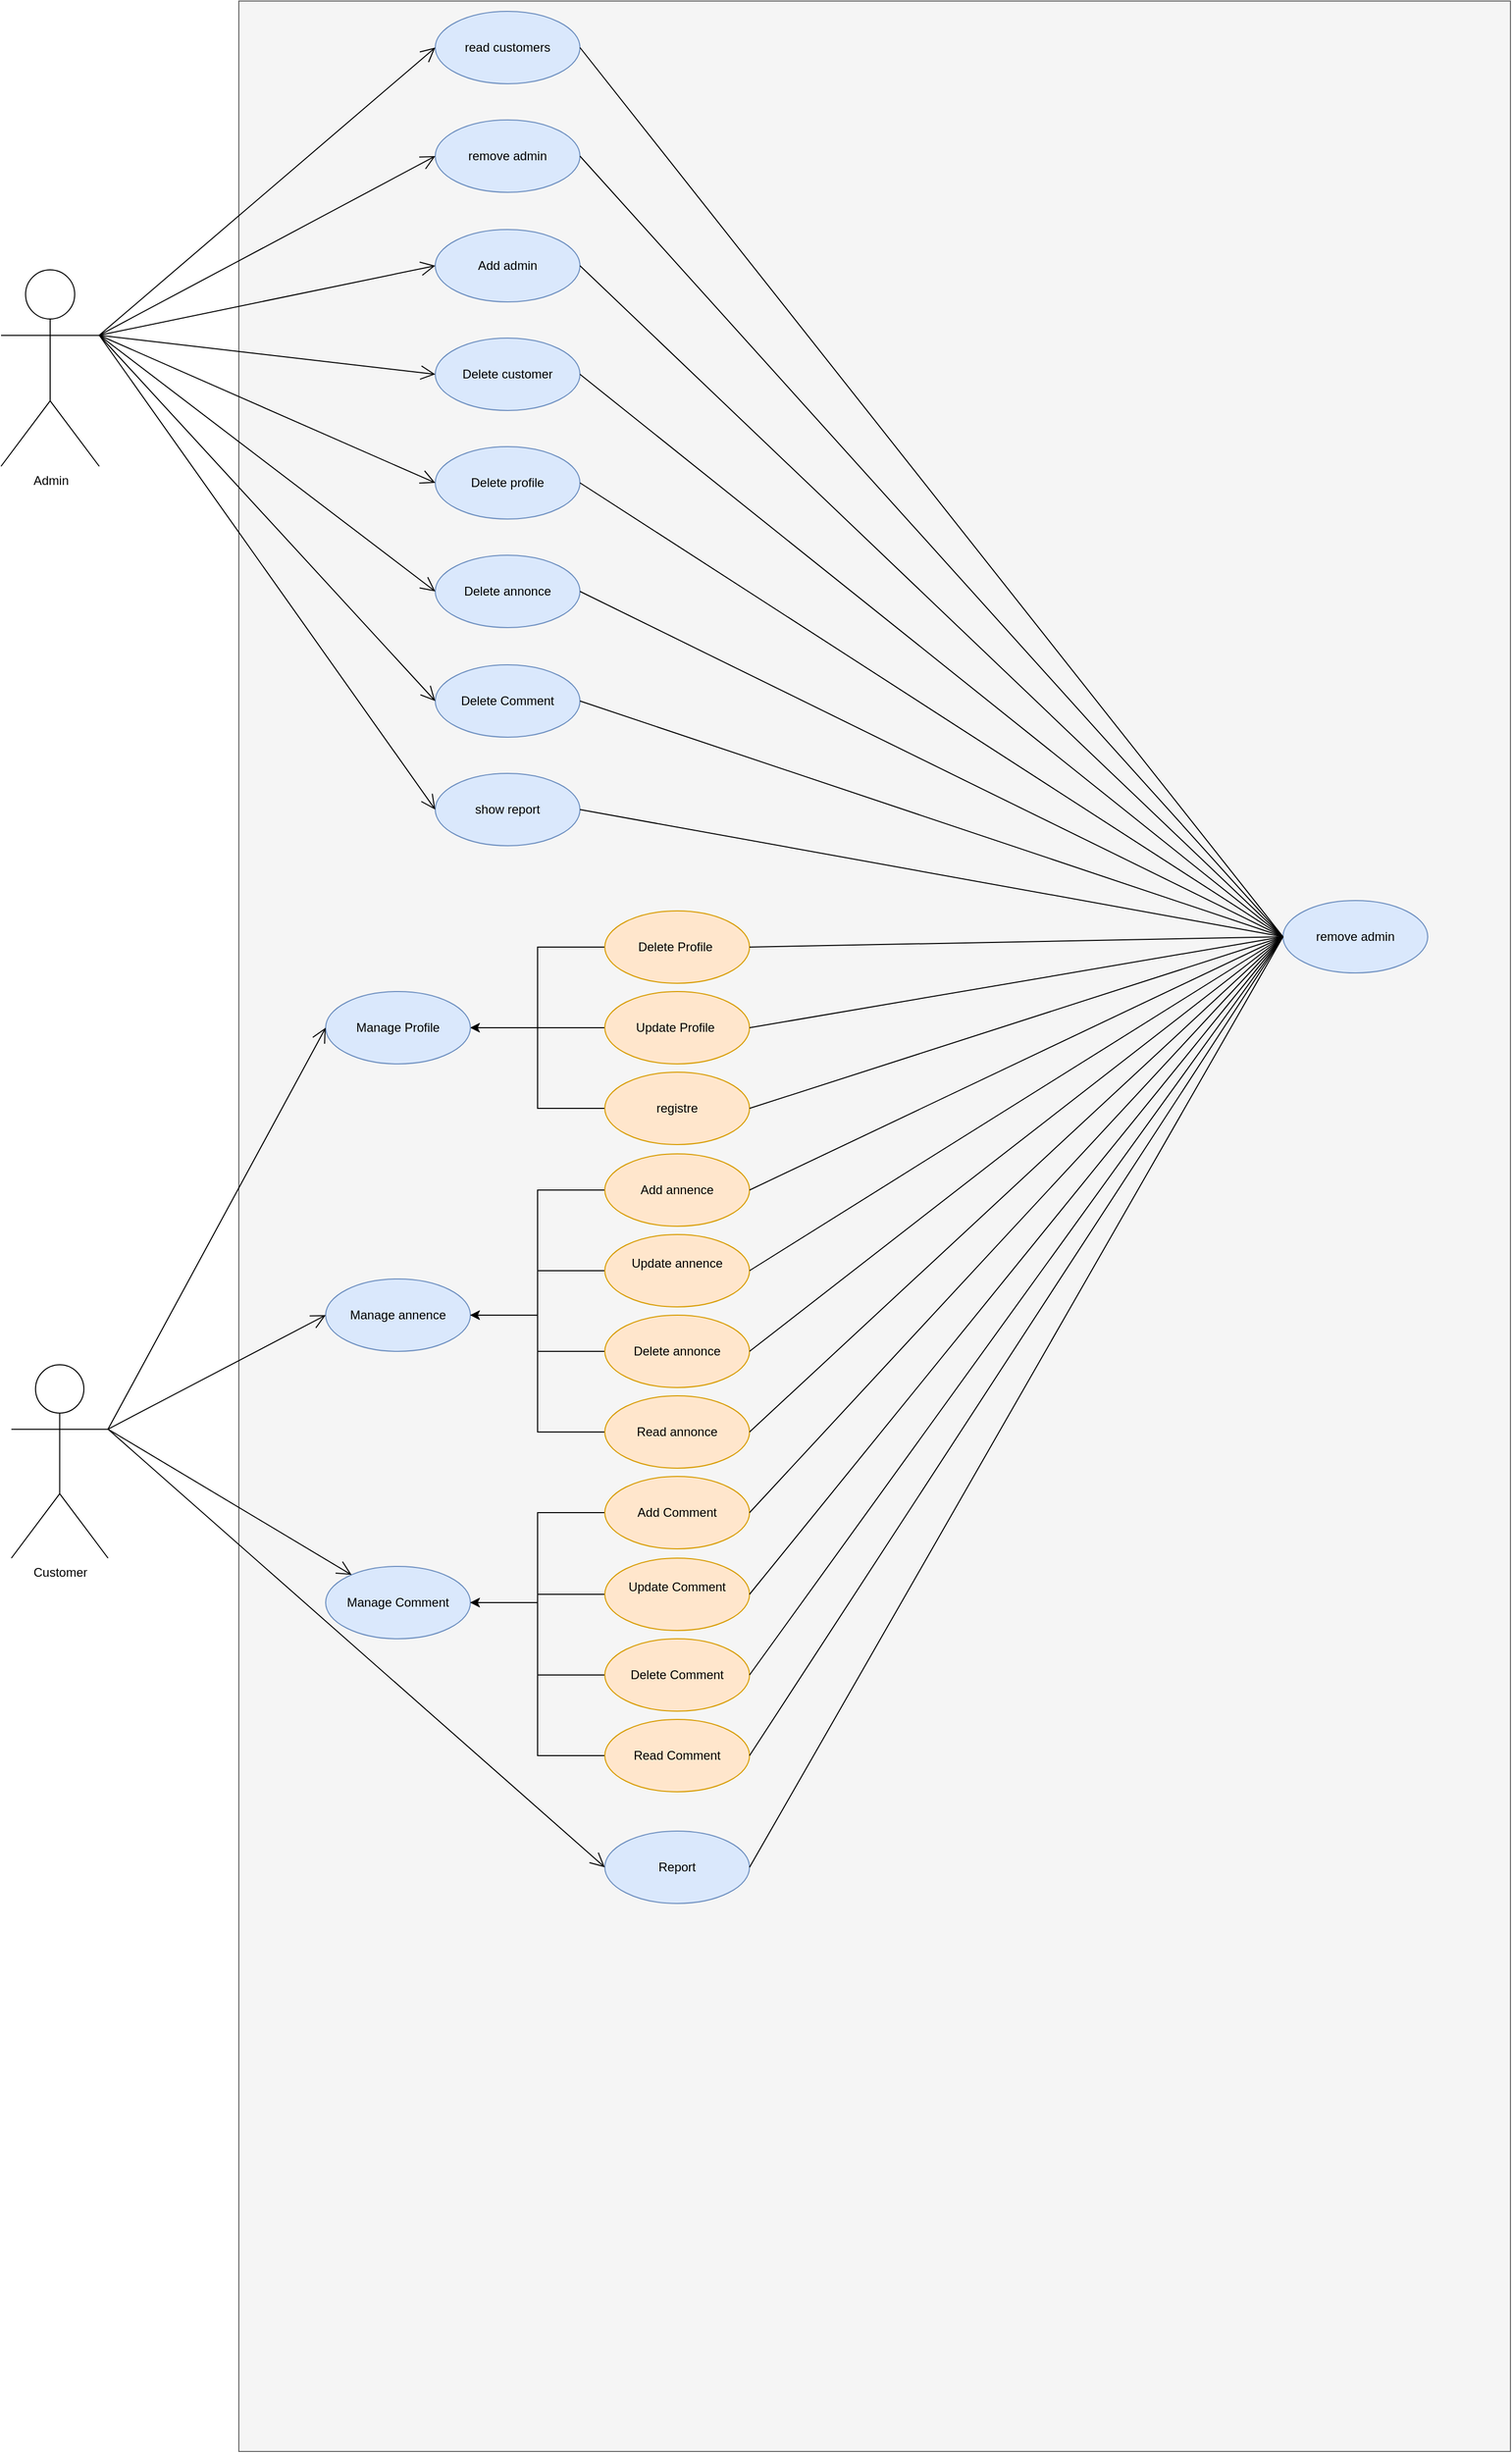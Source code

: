 <mxfile version="21.0.6" type="device"><diagram name="Page-1" id="Nf6yrTBonCZqh_wtfEv4"><mxGraphModel dx="1600" dy="905" grid="1" gridSize="10" guides="1" tooltips="1" connect="1" arrows="1" fold="1" page="1" pageScale="1" pageWidth="827" pageHeight="1169" math="0" shadow="0"><root><mxCell id="0"/><mxCell id="1" parent="0"/><mxCell id="KdP9rJ7mCcGD301H80Jp-52" value="" style="html=1;whiteSpace=wrap;movable=1;resizable=1;rotatable=1;deletable=1;editable=1;locked=0;connectable=1;fillColor=#f5f5f5;fontColor=#333333;strokeColor=#666666;" parent="1" vertex="1"><mxGeometry x="260" y="80" width="1230" height="2370" as="geometry"/></mxCell><mxCell id="KdP9rJ7mCcGD301H80Jp-54" value="Admin" style="shape=umlActor;verticalLabelPosition=bottom;verticalAlign=top;html=1;outlineConnect=0;" parent="1" vertex="1"><mxGeometry x="30" y="340" width="95" height="190" as="geometry"/></mxCell><mxCell id="KdP9rJ7mCcGD301H80Jp-55" value="Customer" style="shape=umlActor;verticalLabelPosition=bottom;verticalAlign=top;html=1;outlineConnect=0;" parent="1" vertex="1"><mxGeometry x="40" y="1399" width="93.5" height="187" as="geometry"/></mxCell><mxCell id="KdP9rJ7mCcGD301H80Jp-57" style="edgeStyle=orthogonalEdgeStyle;rounded=0;orthogonalLoop=1;jettySize=auto;html=1;entryX=1;entryY=0.5;entryDx=0;entryDy=0;" parent="1" source="KdP9rJ7mCcGD301H80Jp-58" target="KdP9rJ7mCcGD301H80Jp-63" edge="1"><mxGeometry relative="1" as="geometry"/></mxCell><mxCell id="KdP9rJ7mCcGD301H80Jp-58" value="registre" style="ellipse;whiteSpace=wrap;html=1;fillColor=#ffe6cc;strokeColor=#d79b00;align=center;verticalAlign=middle;" parent="1" vertex="1"><mxGeometry x="614" y="1116" width="140" height="70" as="geometry"/></mxCell><mxCell id="KdP9rJ7mCcGD301H80Jp-59" style="edgeStyle=orthogonalEdgeStyle;rounded=0;orthogonalLoop=1;jettySize=auto;html=1;entryX=1;entryY=0.5;entryDx=0;entryDy=0;" parent="1" source="KdP9rJ7mCcGD301H80Jp-60" target="KdP9rJ7mCcGD301H80Jp-63" edge="1"><mxGeometry relative="1" as="geometry"/></mxCell><mxCell id="KdP9rJ7mCcGD301H80Jp-60" value="Delete Profile&amp;nbsp;" style="ellipse;whiteSpace=wrap;html=1;fillColor=#ffe6cc;strokeColor=#d79b00;align=center;verticalAlign=middle;" parent="1" vertex="1"><mxGeometry x="614" y="960" width="140" height="70" as="geometry"/></mxCell><mxCell id="KdP9rJ7mCcGD301H80Jp-61" style="edgeStyle=orthogonalEdgeStyle;rounded=0;orthogonalLoop=1;jettySize=auto;html=1;entryX=1;entryY=0.5;entryDx=0;entryDy=0;" parent="1" source="KdP9rJ7mCcGD301H80Jp-62" target="KdP9rJ7mCcGD301H80Jp-63" edge="1"><mxGeometry relative="1" as="geometry"/></mxCell><mxCell id="KdP9rJ7mCcGD301H80Jp-62" value="Update Profile&amp;nbsp;" style="ellipse;whiteSpace=wrap;html=1;strokeColor=#d79b00;fillColor=#ffe6cc;align=center;verticalAlign=middle;" parent="1" vertex="1"><mxGeometry x="614" y="1038" width="140" height="70" as="geometry"/></mxCell><mxCell id="KdP9rJ7mCcGD301H80Jp-63" value="Manage Profile" style="ellipse;whiteSpace=wrap;html=1;fillColor=#dae8fc;strokeColor=#6c8ebf;" parent="1" vertex="1"><mxGeometry x="344" y="1038" width="140" height="70" as="geometry"/></mxCell><mxCell id="KdP9rJ7mCcGD301H80Jp-64" value="Manage annence" style="ellipse;whiteSpace=wrap;html=1;fillColor=#dae8fc;strokeColor=#6c8ebf;" parent="1" vertex="1"><mxGeometry x="344" y="1316" width="140" height="70" as="geometry"/></mxCell><mxCell id="KdP9rJ7mCcGD301H80Jp-65" style="edgeStyle=orthogonalEdgeStyle;rounded=0;orthogonalLoop=1;jettySize=auto;html=1;entryX=1;entryY=0.5;entryDx=0;entryDy=0;" parent="1" source="KdP9rJ7mCcGD301H80Jp-66" target="KdP9rJ7mCcGD301H80Jp-64" edge="1"><mxGeometry relative="1" as="geometry"/></mxCell><mxCell id="KdP9rJ7mCcGD301H80Jp-66" value="Add annence" style="ellipse;whiteSpace=wrap;html=1;fillColor=#ffe6cc;strokeColor=#d79b00;align=center;verticalAlign=middle;" parent="1" vertex="1"><mxGeometry x="614" y="1195" width="140" height="70" as="geometry"/></mxCell><mxCell id="KdP9rJ7mCcGD301H80Jp-67" style="edgeStyle=orthogonalEdgeStyle;rounded=0;orthogonalLoop=1;jettySize=auto;html=1;entryX=1;entryY=0.5;entryDx=0;entryDy=0;" parent="1" source="KdP9rJ7mCcGD301H80Jp-68" target="KdP9rJ7mCcGD301H80Jp-64" edge="1"><mxGeometry relative="1" as="geometry"/></mxCell><mxCell id="KdP9rJ7mCcGD301H80Jp-68" value="Delete annonce" style="ellipse;whiteSpace=wrap;html=1;fillColor=#ffe6cc;strokeColor=#d79b00;align=center;verticalAlign=middle;" parent="1" vertex="1"><mxGeometry x="614" y="1351" width="140" height="70" as="geometry"/></mxCell><mxCell id="KdP9rJ7mCcGD301H80Jp-69" style="edgeStyle=orthogonalEdgeStyle;rounded=0;orthogonalLoop=1;jettySize=auto;html=1;entryX=1;entryY=0.5;entryDx=0;entryDy=0;" parent="1" source="KdP9rJ7mCcGD301H80Jp-70" target="KdP9rJ7mCcGD301H80Jp-64" edge="1"><mxGeometry relative="1" as="geometry"/></mxCell><mxCell id="KdP9rJ7mCcGD301H80Jp-70" value="Update annence&lt;br&gt;&amp;nbsp;" style="ellipse;whiteSpace=wrap;html=1;fillColor=#ffe6cc;strokeColor=#d79b00;align=center;verticalAlign=middle;" parent="1" vertex="1"><mxGeometry x="614" y="1273" width="140" height="70" as="geometry"/></mxCell><mxCell id="KdP9rJ7mCcGD301H80Jp-71" style="edgeStyle=orthogonalEdgeStyle;rounded=0;orthogonalLoop=1;jettySize=auto;html=1;entryX=1;entryY=0.5;entryDx=0;entryDy=0;" parent="1" source="KdP9rJ7mCcGD301H80Jp-72" target="KdP9rJ7mCcGD301H80Jp-64" edge="1"><mxGeometry relative="1" as="geometry"/></mxCell><mxCell id="KdP9rJ7mCcGD301H80Jp-72" value="Read annonce" style="ellipse;whiteSpace=wrap;html=1;fillColor=#ffe6cc;strokeColor=#d79b00;align=center;verticalAlign=middle;" parent="1" vertex="1"><mxGeometry x="614" y="1429" width="140" height="70" as="geometry"/></mxCell><mxCell id="KdP9rJ7mCcGD301H80Jp-73" value="Manage Comment" style="ellipse;whiteSpace=wrap;html=1;fillColor=#dae8fc;strokeColor=#6c8ebf;" parent="1" vertex="1"><mxGeometry x="344" y="1594" width="140" height="70" as="geometry"/></mxCell><mxCell id="KdP9rJ7mCcGD301H80Jp-74" style="edgeStyle=orthogonalEdgeStyle;rounded=0;orthogonalLoop=1;jettySize=auto;html=1;entryX=1;entryY=0.5;entryDx=0;entryDy=0;" parent="1" source="KdP9rJ7mCcGD301H80Jp-75" target="KdP9rJ7mCcGD301H80Jp-73" edge="1"><mxGeometry relative="1" as="geometry"/></mxCell><mxCell id="KdP9rJ7mCcGD301H80Jp-75" value="Add Comment" style="ellipse;whiteSpace=wrap;html=1;fillColor=#ffe6cc;strokeColor=#d79b00;align=center;verticalAlign=middle;" parent="1" vertex="1"><mxGeometry x="614" y="1507" width="140" height="70" as="geometry"/></mxCell><mxCell id="KdP9rJ7mCcGD301H80Jp-76" style="edgeStyle=orthogonalEdgeStyle;rounded=0;orthogonalLoop=1;jettySize=auto;html=1;entryX=1;entryY=0.5;entryDx=0;entryDy=0;" parent="1" source="KdP9rJ7mCcGD301H80Jp-77" target="KdP9rJ7mCcGD301H80Jp-73" edge="1"><mxGeometry relative="1" as="geometry"/></mxCell><mxCell id="KdP9rJ7mCcGD301H80Jp-77" value="Delete Comment" style="ellipse;whiteSpace=wrap;html=1;fillColor=#ffe6cc;strokeColor=#d79b00;align=center;verticalAlign=middle;" parent="1" vertex="1"><mxGeometry x="614" y="1664" width="140" height="70" as="geometry"/></mxCell><mxCell id="KdP9rJ7mCcGD301H80Jp-78" style="edgeStyle=orthogonalEdgeStyle;rounded=0;orthogonalLoop=1;jettySize=auto;html=1;entryX=1;entryY=0.5;entryDx=0;entryDy=0;" parent="1" source="KdP9rJ7mCcGD301H80Jp-79" target="KdP9rJ7mCcGD301H80Jp-73" edge="1"><mxGeometry relative="1" as="geometry"/></mxCell><mxCell id="KdP9rJ7mCcGD301H80Jp-79" value="Update Comment&lt;br&gt;&amp;nbsp;" style="ellipse;whiteSpace=wrap;html=1;fillColor=#ffe6cc;strokeColor=#d79b00;align=center;verticalAlign=middle;" parent="1" vertex="1"><mxGeometry x="614" y="1586" width="140" height="70" as="geometry"/></mxCell><mxCell id="KdP9rJ7mCcGD301H80Jp-80" style="edgeStyle=orthogonalEdgeStyle;rounded=0;orthogonalLoop=1;jettySize=auto;html=1;entryX=1;entryY=0.5;entryDx=0;entryDy=0;" parent="1" source="KdP9rJ7mCcGD301H80Jp-81" target="KdP9rJ7mCcGD301H80Jp-73" edge="1"><mxGeometry relative="1" as="geometry"/></mxCell><mxCell id="KdP9rJ7mCcGD301H80Jp-81" value="Read Comment" style="ellipse;whiteSpace=wrap;html=1;fillColor=#ffe6cc;strokeColor=#d79b00;align=center;verticalAlign=middle;" parent="1" vertex="1"><mxGeometry x="614" y="1742" width="140" height="70" as="geometry"/></mxCell><mxCell id="KdP9rJ7mCcGD301H80Jp-82" value="" style="endArrow=open;endFill=1;endSize=12;html=1;rounded=0;entryX=0;entryY=0.5;entryDx=0;entryDy=0;exitX=1;exitY=0.333;exitDx=0;exitDy=0;exitPerimeter=0;" parent="1" source="KdP9rJ7mCcGD301H80Jp-55" target="KdP9rJ7mCcGD301H80Jp-63" edge="1"><mxGeometry width="160" relative="1" as="geometry"><mxPoint x="514" y="1280" as="sourcePoint"/><mxPoint x="674" y="1280" as="targetPoint"/></mxGeometry></mxCell><mxCell id="KdP9rJ7mCcGD301H80Jp-83" value="" style="endArrow=open;endFill=1;endSize=12;html=1;rounded=0;entryX=0;entryY=0.5;entryDx=0;entryDy=0;exitX=1;exitY=0.333;exitDx=0;exitDy=0;exitPerimeter=0;" parent="1" source="KdP9rJ7mCcGD301H80Jp-55" target="KdP9rJ7mCcGD301H80Jp-64" edge="1"><mxGeometry width="160" relative="1" as="geometry"><mxPoint x="184" y="1280" as="sourcePoint"/><mxPoint x="430" y="1167" as="targetPoint"/></mxGeometry></mxCell><mxCell id="KdP9rJ7mCcGD301H80Jp-84" value="" style="endArrow=open;endFill=1;endSize=12;html=1;rounded=0;exitX=1;exitY=0.333;exitDx=0;exitDy=0;exitPerimeter=0;" parent="1" source="KdP9rJ7mCcGD301H80Jp-55" target="KdP9rJ7mCcGD301H80Jp-73" edge="1"><mxGeometry width="160" relative="1" as="geometry"><mxPoint x="208" y="1284" as="sourcePoint"/><mxPoint x="404" y="1100" as="targetPoint"/></mxGeometry></mxCell><mxCell id="KdP9rJ7mCcGD301H80Jp-94" value="Delete customer" style="ellipse;whiteSpace=wrap;html=1;fillColor=#dae8fc;strokeColor=#6c8ebf;align=center;verticalAlign=middle;fillStyle=auto;" parent="1" vertex="1"><mxGeometry x="450" y="406" width="140" height="70" as="geometry"/></mxCell><mxCell id="KdP9rJ7mCcGD301H80Jp-96" value="Delete annonce" style="ellipse;whiteSpace=wrap;html=1;fillColor=#dae8fc;strokeColor=#6c8ebf;align=center;verticalAlign=middle;fillStyle=auto;" parent="1" vertex="1"><mxGeometry x="450" y="616" width="140" height="70" as="geometry"/></mxCell><mxCell id="KdP9rJ7mCcGD301H80Jp-97" value="Delete Comment" style="ellipse;whiteSpace=wrap;html=1;fillColor=#dae8fc;strokeColor=#6c8ebf;align=center;verticalAlign=middle;fillStyle=auto;" parent="1" vertex="1"><mxGeometry x="450" y="722" width="140" height="70" as="geometry"/></mxCell><mxCell id="KdP9rJ7mCcGD301H80Jp-98" value="Delete profile" style="ellipse;whiteSpace=wrap;html=1;fillColor=#dae8fc;strokeColor=#6c8ebf;align=center;verticalAlign=middle;fillStyle=auto;" parent="1" vertex="1"><mxGeometry x="450" y="511" width="140" height="70" as="geometry"/></mxCell><mxCell id="bE40vHhocERrvk4XyfJp-1" value="" style="endArrow=open;endFill=1;endSize=12;html=1;rounded=0;entryX=0;entryY=0.5;entryDx=0;entryDy=0;exitX=1;exitY=0.333;exitDx=0;exitDy=0;exitPerimeter=0;" parent="1" source="KdP9rJ7mCcGD301H80Jp-54" target="KdP9rJ7mCcGD301H80Jp-98" edge="1"><mxGeometry width="160" relative="1" as="geometry"><mxPoint x="100" y="1228" as="sourcePoint"/><mxPoint x="310" y="840" as="targetPoint"/></mxGeometry></mxCell><mxCell id="bE40vHhocERrvk4XyfJp-2" value="" style="endArrow=open;endFill=1;endSize=12;html=1;rounded=0;entryX=0;entryY=0.5;entryDx=0;entryDy=0;exitX=1;exitY=0.333;exitDx=0;exitDy=0;exitPerimeter=0;" parent="1" source="KdP9rJ7mCcGD301H80Jp-54" target="KdP9rJ7mCcGD301H80Jp-94" edge="1"><mxGeometry width="160" relative="1" as="geometry"><mxPoint x="179" y="573" as="sourcePoint"/><mxPoint x="460" y="505" as="targetPoint"/></mxGeometry></mxCell><mxCell id="bE40vHhocERrvk4XyfJp-3" value="" style="endArrow=open;endFill=1;endSize=12;html=1;rounded=0;entryX=0;entryY=0.5;entryDx=0;entryDy=0;exitX=1;exitY=0.333;exitDx=0;exitDy=0;exitPerimeter=0;" parent="1" source="KdP9rJ7mCcGD301H80Jp-54" target="KdP9rJ7mCcGD301H80Jp-96" edge="1"><mxGeometry width="160" relative="1" as="geometry"><mxPoint x="189" y="583" as="sourcePoint"/><mxPoint x="470" y="515" as="targetPoint"/></mxGeometry></mxCell><mxCell id="bE40vHhocERrvk4XyfJp-4" value="" style="endArrow=open;endFill=1;endSize=12;html=1;rounded=0;entryX=0;entryY=0.5;entryDx=0;entryDy=0;exitX=1;exitY=0.333;exitDx=0;exitDy=0;exitPerimeter=0;" parent="1" source="KdP9rJ7mCcGD301H80Jp-54" target="KdP9rJ7mCcGD301H80Jp-97" edge="1"><mxGeometry width="160" relative="1" as="geometry"><mxPoint x="199" y="593" as="sourcePoint"/><mxPoint x="480" y="525" as="targetPoint"/></mxGeometry></mxCell><mxCell id="bE40vHhocERrvk4XyfJp-5" value="Add admin" style="ellipse;whiteSpace=wrap;html=1;fillColor=#dae8fc;strokeColor=#6c8ebf;align=center;verticalAlign=middle;fillStyle=auto;" parent="1" vertex="1"><mxGeometry x="450" y="301" width="140" height="70" as="geometry"/></mxCell><mxCell id="bE40vHhocERrvk4XyfJp-6" value="remove admin" style="ellipse;whiteSpace=wrap;html=1;fillColor=#dae8fc;strokeColor=#6c8ebf;align=center;verticalAlign=middle;fillStyle=auto;" parent="1" vertex="1"><mxGeometry x="450" y="195" width="140" height="70" as="geometry"/></mxCell><mxCell id="bE40vHhocERrvk4XyfJp-7" value="" style="endArrow=open;endFill=1;endSize=12;html=1;rounded=0;entryX=0;entryY=0.5;entryDx=0;entryDy=0;exitX=1;exitY=0.333;exitDx=0;exitDy=0;exitPerimeter=0;" parent="1" source="KdP9rJ7mCcGD301H80Jp-54" target="bE40vHhocERrvk4XyfJp-5" edge="1"><mxGeometry width="160" relative="1" as="geometry"><mxPoint x="202.5" y="208.333" as="sourcePoint"/><mxPoint x="471" y="220" as="targetPoint"/></mxGeometry></mxCell><mxCell id="bE40vHhocERrvk4XyfJp-8" value="" style="endArrow=open;endFill=1;endSize=12;html=1;rounded=0;entryX=0;entryY=0.5;entryDx=0;entryDy=0;exitX=1;exitY=0.333;exitDx=0;exitDy=0;exitPerimeter=0;" parent="1" source="KdP9rJ7mCcGD301H80Jp-54" target="bE40vHhocERrvk4XyfJp-6" edge="1"><mxGeometry width="160" relative="1" as="geometry"><mxPoint x="202.5" y="208.333" as="sourcePoint"/><mxPoint x="450" y="235" as="targetPoint"/></mxGeometry></mxCell><mxCell id="bE40vHhocERrvk4XyfJp-10" value="read&amp;nbsp;customers" style="ellipse;whiteSpace=wrap;html=1;fillColor=#dae8fc;strokeColor=#6c8ebf;align=center;verticalAlign=middle;fillStyle=auto;" parent="1" vertex="1"><mxGeometry x="450" y="90" width="140" height="70" as="geometry"/></mxCell><mxCell id="bE40vHhocERrvk4XyfJp-11" value="" style="endArrow=open;endFill=1;endSize=12;html=1;rounded=0;entryX=0;entryY=0.5;entryDx=0;entryDy=0;exitX=1;exitY=0.333;exitDx=0;exitDy=0;exitPerimeter=0;" parent="1" source="KdP9rJ7mCcGD301H80Jp-54" target="bE40vHhocERrvk4XyfJp-10" edge="1"><mxGeometry width="160" relative="1" as="geometry"><mxPoint x="130" y="400" as="sourcePoint"/><mxPoint x="460" y="235" as="targetPoint"/></mxGeometry></mxCell><mxCell id="BAU6USegJVZUcAn4g36q-1" value="Report" style="ellipse;whiteSpace=wrap;html=1;fillColor=#dae8fc;strokeColor=#6c8ebf;" vertex="1" parent="1"><mxGeometry x="614" y="1850" width="140" height="70" as="geometry"/></mxCell><mxCell id="BAU6USegJVZUcAn4g36q-2" value="" style="endArrow=open;endFill=1;endSize=12;html=1;rounded=0;exitX=1;exitY=0.333;exitDx=0;exitDy=0;exitPerimeter=0;entryX=0;entryY=0.5;entryDx=0;entryDy=0;" edge="1" parent="1" source="KdP9rJ7mCcGD301H80Jp-55" target="BAU6USegJVZUcAn4g36q-1"><mxGeometry width="160" relative="1" as="geometry"><mxPoint x="144" y="1471" as="sourcePoint"/><mxPoint x="379" y="1612" as="targetPoint"/></mxGeometry></mxCell><mxCell id="BAU6USegJVZUcAn4g36q-3" value="show report" style="ellipse;whiteSpace=wrap;html=1;fillColor=#dae8fc;strokeColor=#6c8ebf;align=center;verticalAlign=middle;fillStyle=auto;" vertex="1" parent="1"><mxGeometry x="450" y="827" width="140" height="70" as="geometry"/></mxCell><mxCell id="BAU6USegJVZUcAn4g36q-4" value="" style="endArrow=open;endFill=1;endSize=12;html=1;rounded=0;entryX=0;entryY=0.5;entryDx=0;entryDy=0;exitX=1;exitY=0.333;exitDx=0;exitDy=0;exitPerimeter=0;" edge="1" parent="1" target="BAU6USegJVZUcAn4g36q-3" source="KdP9rJ7mCcGD301H80Jp-54"><mxGeometry width="160" relative="1" as="geometry"><mxPoint x="125" y="510" as="sourcePoint"/><mxPoint x="480" y="632" as="targetPoint"/></mxGeometry></mxCell><mxCell id="BAU6USegJVZUcAn4g36q-6" value="" style="endArrow=none;html=1;rounded=0;exitX=1;exitY=0.5;exitDx=0;exitDy=0;entryX=0;entryY=0.5;entryDx=0;entryDy=0;" edge="1" parent="1" source="bE40vHhocERrvk4XyfJp-10" target="BAU6USegJVZUcAn4g36q-7"><mxGeometry width="50" height="50" relative="1" as="geometry"><mxPoint x="860" y="640" as="sourcePoint"/><mxPoint x="910" y="590" as="targetPoint"/></mxGeometry></mxCell><mxCell id="BAU6USegJVZUcAn4g36q-7" value="remove admin" style="ellipse;whiteSpace=wrap;html=1;fillColor=#dae8fc;strokeColor=#6c8ebf;align=center;verticalAlign=middle;fillStyle=auto;" vertex="1" parent="1"><mxGeometry x="1270" y="950" width="140" height="70" as="geometry"/></mxCell><mxCell id="BAU6USegJVZUcAn4g36q-8" value="" style="endArrow=none;html=1;rounded=0;exitX=1;exitY=0.5;exitDx=0;exitDy=0;entryX=0;entryY=0.5;entryDx=0;entryDy=0;" edge="1" parent="1" source="bE40vHhocERrvk4XyfJp-6" target="BAU6USegJVZUcAn4g36q-7"><mxGeometry width="50" height="50" relative="1" as="geometry"><mxPoint x="600" y="135" as="sourcePoint"/><mxPoint x="1321" y="750" as="targetPoint"/></mxGeometry></mxCell><mxCell id="BAU6USegJVZUcAn4g36q-9" value="" style="endArrow=none;html=1;rounded=0;exitX=1;exitY=0.5;exitDx=0;exitDy=0;entryX=0;entryY=0.5;entryDx=0;entryDy=0;" edge="1" parent="1" source="bE40vHhocERrvk4XyfJp-5" target="BAU6USegJVZUcAn4g36q-7"><mxGeometry width="50" height="50" relative="1" as="geometry"><mxPoint x="610" y="145" as="sourcePoint"/><mxPoint x="1331" y="760" as="targetPoint"/></mxGeometry></mxCell><mxCell id="BAU6USegJVZUcAn4g36q-10" value="" style="endArrow=none;html=1;rounded=0;exitX=1;exitY=0.5;exitDx=0;exitDy=0;entryX=0;entryY=0.5;entryDx=0;entryDy=0;" edge="1" parent="1" source="KdP9rJ7mCcGD301H80Jp-94" target="BAU6USegJVZUcAn4g36q-7"><mxGeometry width="50" height="50" relative="1" as="geometry"><mxPoint x="620" y="155" as="sourcePoint"/><mxPoint x="1341" y="770" as="targetPoint"/></mxGeometry></mxCell><mxCell id="BAU6USegJVZUcAn4g36q-11" value="" style="endArrow=none;html=1;rounded=0;exitX=1;exitY=0.5;exitDx=0;exitDy=0;entryX=0;entryY=0.5;entryDx=0;entryDy=0;" edge="1" parent="1" source="KdP9rJ7mCcGD301H80Jp-98" target="BAU6USegJVZUcAn4g36q-7"><mxGeometry width="50" height="50" relative="1" as="geometry"><mxPoint x="630" y="165" as="sourcePoint"/><mxPoint x="1351" y="780" as="targetPoint"/></mxGeometry></mxCell><mxCell id="BAU6USegJVZUcAn4g36q-12" value="" style="endArrow=none;html=1;rounded=0;exitX=1;exitY=0.5;exitDx=0;exitDy=0;entryX=0;entryY=0.5;entryDx=0;entryDy=0;" edge="1" parent="1" source="KdP9rJ7mCcGD301H80Jp-96" target="BAU6USegJVZUcAn4g36q-7"><mxGeometry width="50" height="50" relative="1" as="geometry"><mxPoint x="640" y="175" as="sourcePoint"/><mxPoint x="1361" y="790" as="targetPoint"/></mxGeometry></mxCell><mxCell id="BAU6USegJVZUcAn4g36q-13" value="" style="endArrow=none;html=1;rounded=0;exitX=1;exitY=0.5;exitDx=0;exitDy=0;entryX=0;entryY=0.5;entryDx=0;entryDy=0;" edge="1" parent="1" source="KdP9rJ7mCcGD301H80Jp-97" target="BAU6USegJVZUcAn4g36q-7"><mxGeometry width="50" height="50" relative="1" as="geometry"><mxPoint x="650" y="185" as="sourcePoint"/><mxPoint x="1371" y="800" as="targetPoint"/></mxGeometry></mxCell><mxCell id="BAU6USegJVZUcAn4g36q-14" value="" style="endArrow=none;html=1;rounded=0;exitX=1;exitY=0.5;exitDx=0;exitDy=0;entryX=0;entryY=0.5;entryDx=0;entryDy=0;" edge="1" parent="1" source="BAU6USegJVZUcAn4g36q-3" target="BAU6USegJVZUcAn4g36q-7"><mxGeometry width="50" height="50" relative="1" as="geometry"><mxPoint x="660" y="195" as="sourcePoint"/><mxPoint x="1381" y="810" as="targetPoint"/></mxGeometry></mxCell><mxCell id="BAU6USegJVZUcAn4g36q-15" value="" style="endArrow=none;html=1;rounded=0;entryX=0;entryY=0.5;entryDx=0;entryDy=0;exitX=1;exitY=0.5;exitDx=0;exitDy=0;" edge="1" parent="1" source="KdP9rJ7mCcGD301H80Jp-60" target="BAU6USegJVZUcAn4g36q-7"><mxGeometry width="50" height="50" relative="1" as="geometry"><mxPoint x="670" y="205" as="sourcePoint"/><mxPoint x="1391" y="820" as="targetPoint"/></mxGeometry></mxCell><mxCell id="BAU6USegJVZUcAn4g36q-16" value="" style="endArrow=none;html=1;rounded=0;entryX=0;entryY=0.5;entryDx=0;entryDy=0;exitX=1;exitY=0.5;exitDx=0;exitDy=0;" edge="1" parent="1" source="KdP9rJ7mCcGD301H80Jp-62" target="BAU6USegJVZUcAn4g36q-7"><mxGeometry width="50" height="50" relative="1" as="geometry"><mxPoint x="764" y="1005" as="sourcePoint"/><mxPoint x="1280" y="995" as="targetPoint"/></mxGeometry></mxCell><mxCell id="BAU6USegJVZUcAn4g36q-17" value="" style="endArrow=none;html=1;rounded=0;entryX=0;entryY=0.5;entryDx=0;entryDy=0;exitX=1;exitY=0.5;exitDx=0;exitDy=0;" edge="1" parent="1" source="KdP9rJ7mCcGD301H80Jp-58" target="BAU6USegJVZUcAn4g36q-7"><mxGeometry width="50" height="50" relative="1" as="geometry"><mxPoint x="764" y="1083" as="sourcePoint"/><mxPoint x="1280" y="995" as="targetPoint"/></mxGeometry></mxCell><mxCell id="BAU6USegJVZUcAn4g36q-18" value="" style="endArrow=none;html=1;rounded=0;entryX=0;entryY=0.5;entryDx=0;entryDy=0;exitX=1;exitY=0.5;exitDx=0;exitDy=0;" edge="1" parent="1" source="KdP9rJ7mCcGD301H80Jp-66" target="BAU6USegJVZUcAn4g36q-7"><mxGeometry width="50" height="50" relative="1" as="geometry"><mxPoint x="774" y="1093" as="sourcePoint"/><mxPoint x="1290" y="1005" as="targetPoint"/></mxGeometry></mxCell><mxCell id="BAU6USegJVZUcAn4g36q-19" value="" style="endArrow=none;html=1;rounded=0;entryX=0;entryY=0.5;entryDx=0;entryDy=0;exitX=1;exitY=0.5;exitDx=0;exitDy=0;" edge="1" parent="1" source="KdP9rJ7mCcGD301H80Jp-70" target="BAU6USegJVZUcAn4g36q-7"><mxGeometry width="50" height="50" relative="1" as="geometry"><mxPoint x="784" y="1103" as="sourcePoint"/><mxPoint x="1300" y="1015" as="targetPoint"/></mxGeometry></mxCell><mxCell id="BAU6USegJVZUcAn4g36q-20" value="" style="endArrow=none;html=1;rounded=0;entryX=0;entryY=0.5;entryDx=0;entryDy=0;exitX=1;exitY=0.5;exitDx=0;exitDy=0;" edge="1" parent="1" source="KdP9rJ7mCcGD301H80Jp-68" target="BAU6USegJVZUcAn4g36q-7"><mxGeometry width="50" height="50" relative="1" as="geometry"><mxPoint x="794" y="1113" as="sourcePoint"/><mxPoint x="1310" y="1025" as="targetPoint"/></mxGeometry></mxCell><mxCell id="BAU6USegJVZUcAn4g36q-21" value="" style="endArrow=none;html=1;rounded=0;entryX=0;entryY=0.5;entryDx=0;entryDy=0;exitX=1;exitY=0.5;exitDx=0;exitDy=0;" edge="1" parent="1" source="KdP9rJ7mCcGD301H80Jp-72" target="BAU6USegJVZUcAn4g36q-7"><mxGeometry width="50" height="50" relative="1" as="geometry"><mxPoint x="804" y="1123" as="sourcePoint"/><mxPoint x="1320" y="1035" as="targetPoint"/></mxGeometry></mxCell><mxCell id="BAU6USegJVZUcAn4g36q-22" value="" style="endArrow=none;html=1;rounded=0;entryX=0;entryY=0.5;entryDx=0;entryDy=0;exitX=1;exitY=0.5;exitDx=0;exitDy=0;" edge="1" parent="1" source="KdP9rJ7mCcGD301H80Jp-75" target="BAU6USegJVZUcAn4g36q-7"><mxGeometry width="50" height="50" relative="1" as="geometry"><mxPoint x="814" y="1133" as="sourcePoint"/><mxPoint x="1330" y="1045" as="targetPoint"/></mxGeometry></mxCell><mxCell id="BAU6USegJVZUcAn4g36q-23" value="" style="endArrow=none;html=1;rounded=0;entryX=0;entryY=0.5;entryDx=0;entryDy=0;exitX=1;exitY=0.5;exitDx=0;exitDy=0;" edge="1" parent="1" source="KdP9rJ7mCcGD301H80Jp-79" target="BAU6USegJVZUcAn4g36q-7"><mxGeometry width="50" height="50" relative="1" as="geometry"><mxPoint x="824" y="1143" as="sourcePoint"/><mxPoint x="1340" y="1055" as="targetPoint"/></mxGeometry></mxCell><mxCell id="BAU6USegJVZUcAn4g36q-24" value="" style="endArrow=none;html=1;rounded=0;entryX=0;entryY=0.5;entryDx=0;entryDy=0;exitX=1;exitY=0.5;exitDx=0;exitDy=0;" edge="1" parent="1" source="KdP9rJ7mCcGD301H80Jp-77" target="BAU6USegJVZUcAn4g36q-7"><mxGeometry width="50" height="50" relative="1" as="geometry"><mxPoint x="834" y="1153" as="sourcePoint"/><mxPoint x="1350" y="1065" as="targetPoint"/></mxGeometry></mxCell><mxCell id="BAU6USegJVZUcAn4g36q-25" value="" style="endArrow=none;html=1;rounded=0;entryX=0;entryY=0.5;entryDx=0;entryDy=0;exitX=1;exitY=0.5;exitDx=0;exitDy=0;" edge="1" parent="1" source="KdP9rJ7mCcGD301H80Jp-81" target="BAU6USegJVZUcAn4g36q-7"><mxGeometry width="50" height="50" relative="1" as="geometry"><mxPoint x="844" y="1163" as="sourcePoint"/><mxPoint x="1360" y="1075" as="targetPoint"/></mxGeometry></mxCell><mxCell id="BAU6USegJVZUcAn4g36q-26" value="" style="endArrow=none;html=1;rounded=0;entryX=0;entryY=0.5;entryDx=0;entryDy=0;exitX=1;exitY=0.5;exitDx=0;exitDy=0;" edge="1" parent="1" source="BAU6USegJVZUcAn4g36q-1" target="BAU6USegJVZUcAn4g36q-7"><mxGeometry width="50" height="50" relative="1" as="geometry"><mxPoint x="764" y="1787" as="sourcePoint"/><mxPoint x="1280" y="995" as="targetPoint"/></mxGeometry></mxCell></root></mxGraphModel></diagram></mxfile>